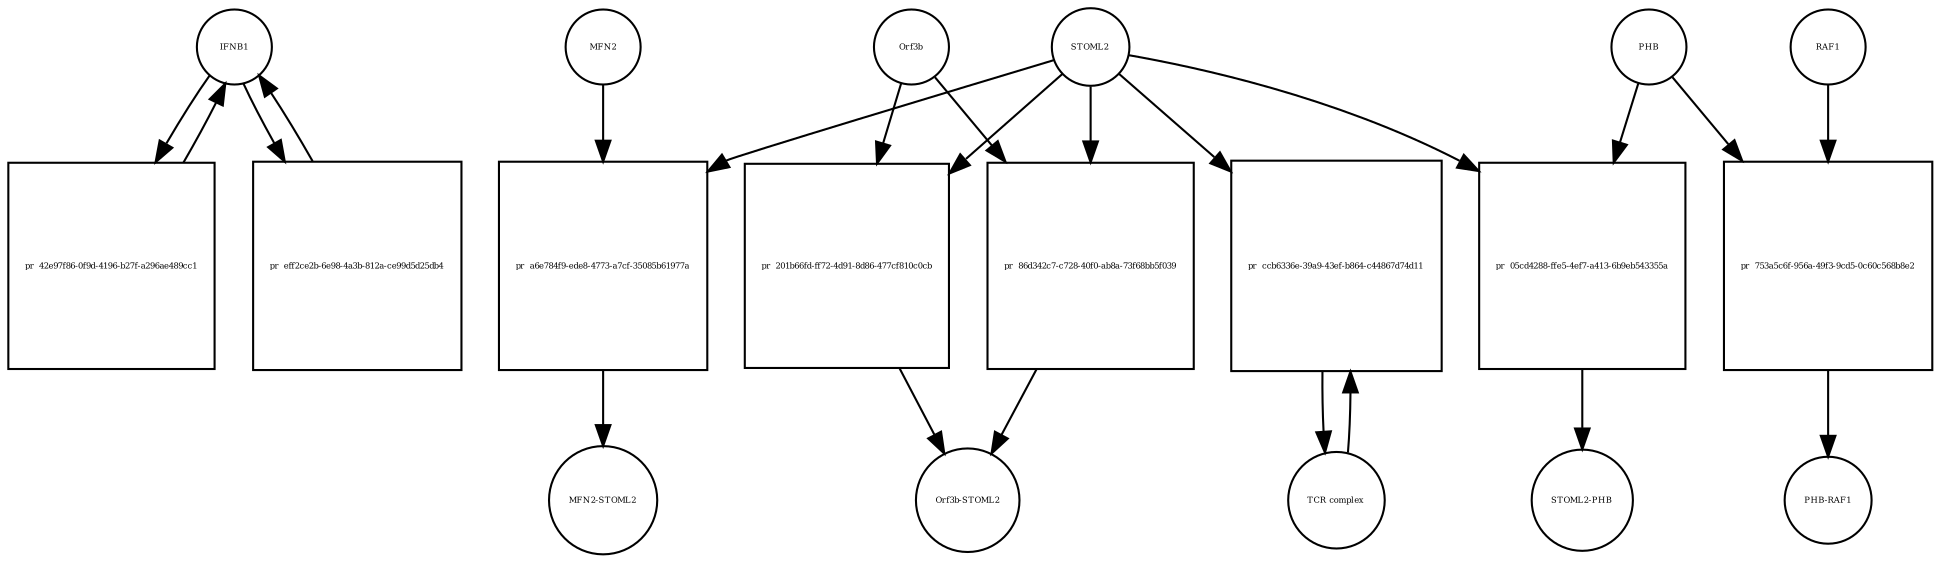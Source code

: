 strict digraph  {
IFNB1 [annotation=urn_miriam_uniprot_P01574, bipartite=0, cls=macromolecule, fontsize=4, label=IFNB1, shape=circle];
"pr_42e97f86-0f9d-4196-b27f-a296ae489cc1" [annotation="", bipartite=1, cls=process, fontsize=4, label="pr_42e97f86-0f9d-4196-b27f-a296ae489cc1", shape=square];
"pr_eff2ce2b-6e98-4a3b-812a-ce99d5d25db4" [annotation="", bipartite=1, cls=process, fontsize=4, label="pr_eff2ce2b-6e98-4a3b-812a-ce99d5d25db4", shape=square];
STOML2 [annotation=urn_miriam_pubmed_18641330, bipartite=0, cls="macromolecule multimer", fontsize=4, label=STOML2, shape=circle];
"pr_a6e784f9-ede8-4773-a7cf-35085b61977a" [annotation="", bipartite=1, cls=process, fontsize=4, label="pr_a6e784f9-ede8-4773-a7cf-35085b61977a", shape=square];
MFN2 [annotation=urn_miriam_uniprot_O95140, bipartite=0, cls=macromolecule, fontsize=4, label=MFN2, shape=circle];
"MFN2-STOML2" [annotation="", bipartite=0, cls=complex, fontsize=4, label="MFN2-STOML2", shape=circle];
Orf3b [annotation="", bipartite=0, cls=macromolecule, fontsize=4, label=Orf3b, shape=circle];
"pr_201b66fd-ff72-4d91-8d86-477cf810c0cb" [annotation="", bipartite=1, cls=process, fontsize=4, label="pr_201b66fd-ff72-4d91-8d86-477cf810c0cb", shape=square];
"Orf3b-STOML2" [annotation="", bipartite=0, cls=complex, fontsize=4, label="Orf3b-STOML2", shape=circle];
"pr_05cd4288-ffe5-4ef7-a413-6b9eb543355a" [annotation="", bipartite=1, cls=process, fontsize=4, label="pr_05cd4288-ffe5-4ef7-a413-6b9eb543355a", shape=square];
PHB [annotation=urn_miriam_uniprot_P35232, bipartite=0, cls=macromolecule, fontsize=4, label=PHB, shape=circle];
"STOML2-PHB" [annotation="", bipartite=0, cls=complex, fontsize=4, label="STOML2-PHB", shape=circle];
"pr_753a5c6f-956a-49f3-9cd5-0c60c568b8e2" [annotation="", bipartite=1, cls=process, fontsize=4, label="pr_753a5c6f-956a-49f3-9cd5-0c60c568b8e2", shape=square];
RAF1 [annotation=urn_miriam_uniprot_P04049, bipartite=0, cls=macromolecule, fontsize=4, label=RAF1, shape=circle];
"PHB-RAF1" [annotation="", bipartite=0, cls=complex, fontsize=4, label="PHB-RAF1", shape=circle];
"pr_86d342c7-c728-40f0-ab8a-73f68bb5f039" [annotation="", bipartite=1, cls=process, fontsize=4, label="pr_86d342c7-c728-40f0-ab8a-73f68bb5f039", shape=square];
"pr_ccb6336e-39a9-43ef-b864-c44867d74d11" [annotation="", bipartite=1, cls=process, fontsize=4, label="pr_ccb6336e-39a9-43ef-b864-c44867d74d11", shape=square];
"TCR complex" [annotation="urn_miriam_uniprot_P07766|urn_miriam_uniprot_P04234|urn_miriam_uniprot_P09693|urn_miriam_uniprot_P20963|urn_miriam_uniprot_P01848|urn_miriam_uniprot_Q9UJZ1|urn_miriam_uniprot_P0DSE2", bipartite=0, cls=complex, fontsize=4, label="TCR complex", shape=circle];
IFNB1 -> "pr_42e97f86-0f9d-4196-b27f-a296ae489cc1"  [annotation="", interaction_type=consumption];
IFNB1 -> "pr_eff2ce2b-6e98-4a3b-812a-ce99d5d25db4"  [annotation="", interaction_type=consumption];
"pr_42e97f86-0f9d-4196-b27f-a296ae489cc1" -> IFNB1  [annotation="", interaction_type=production];
"pr_eff2ce2b-6e98-4a3b-812a-ce99d5d25db4" -> IFNB1  [annotation="", interaction_type=production];
STOML2 -> "pr_a6e784f9-ede8-4773-a7cf-35085b61977a"  [annotation="", interaction_type=consumption];
STOML2 -> "pr_201b66fd-ff72-4d91-8d86-477cf810c0cb"  [annotation="", interaction_type=consumption];
STOML2 -> "pr_05cd4288-ffe5-4ef7-a413-6b9eb543355a"  [annotation="", interaction_type=consumption];
STOML2 -> "pr_86d342c7-c728-40f0-ab8a-73f68bb5f039"  [annotation="", interaction_type=consumption];
STOML2 -> "pr_ccb6336e-39a9-43ef-b864-c44867d74d11"  [annotation="", interaction_type=consumption];
"pr_a6e784f9-ede8-4773-a7cf-35085b61977a" -> "MFN2-STOML2"  [annotation="", interaction_type=production];
MFN2 -> "pr_a6e784f9-ede8-4773-a7cf-35085b61977a"  [annotation="", interaction_type=consumption];
Orf3b -> "pr_201b66fd-ff72-4d91-8d86-477cf810c0cb"  [annotation="", interaction_type=consumption];
Orf3b -> "pr_86d342c7-c728-40f0-ab8a-73f68bb5f039"  [annotation="", interaction_type=consumption];
"pr_201b66fd-ff72-4d91-8d86-477cf810c0cb" -> "Orf3b-STOML2"  [annotation="", interaction_type=production];
"pr_05cd4288-ffe5-4ef7-a413-6b9eb543355a" -> "STOML2-PHB"  [annotation="", interaction_type=production];
PHB -> "pr_05cd4288-ffe5-4ef7-a413-6b9eb543355a"  [annotation="", interaction_type=consumption];
PHB -> "pr_753a5c6f-956a-49f3-9cd5-0c60c568b8e2"  [annotation="", interaction_type=consumption];
"pr_753a5c6f-956a-49f3-9cd5-0c60c568b8e2" -> "PHB-RAF1"  [annotation="", interaction_type=production];
RAF1 -> "pr_753a5c6f-956a-49f3-9cd5-0c60c568b8e2"  [annotation="", interaction_type=consumption];
"pr_86d342c7-c728-40f0-ab8a-73f68bb5f039" -> "Orf3b-STOML2"  [annotation="", interaction_type=production];
"pr_ccb6336e-39a9-43ef-b864-c44867d74d11" -> "TCR complex"  [annotation="", interaction_type=production];
"TCR complex" -> "pr_ccb6336e-39a9-43ef-b864-c44867d74d11"  [annotation="", interaction_type=consumption];
}
